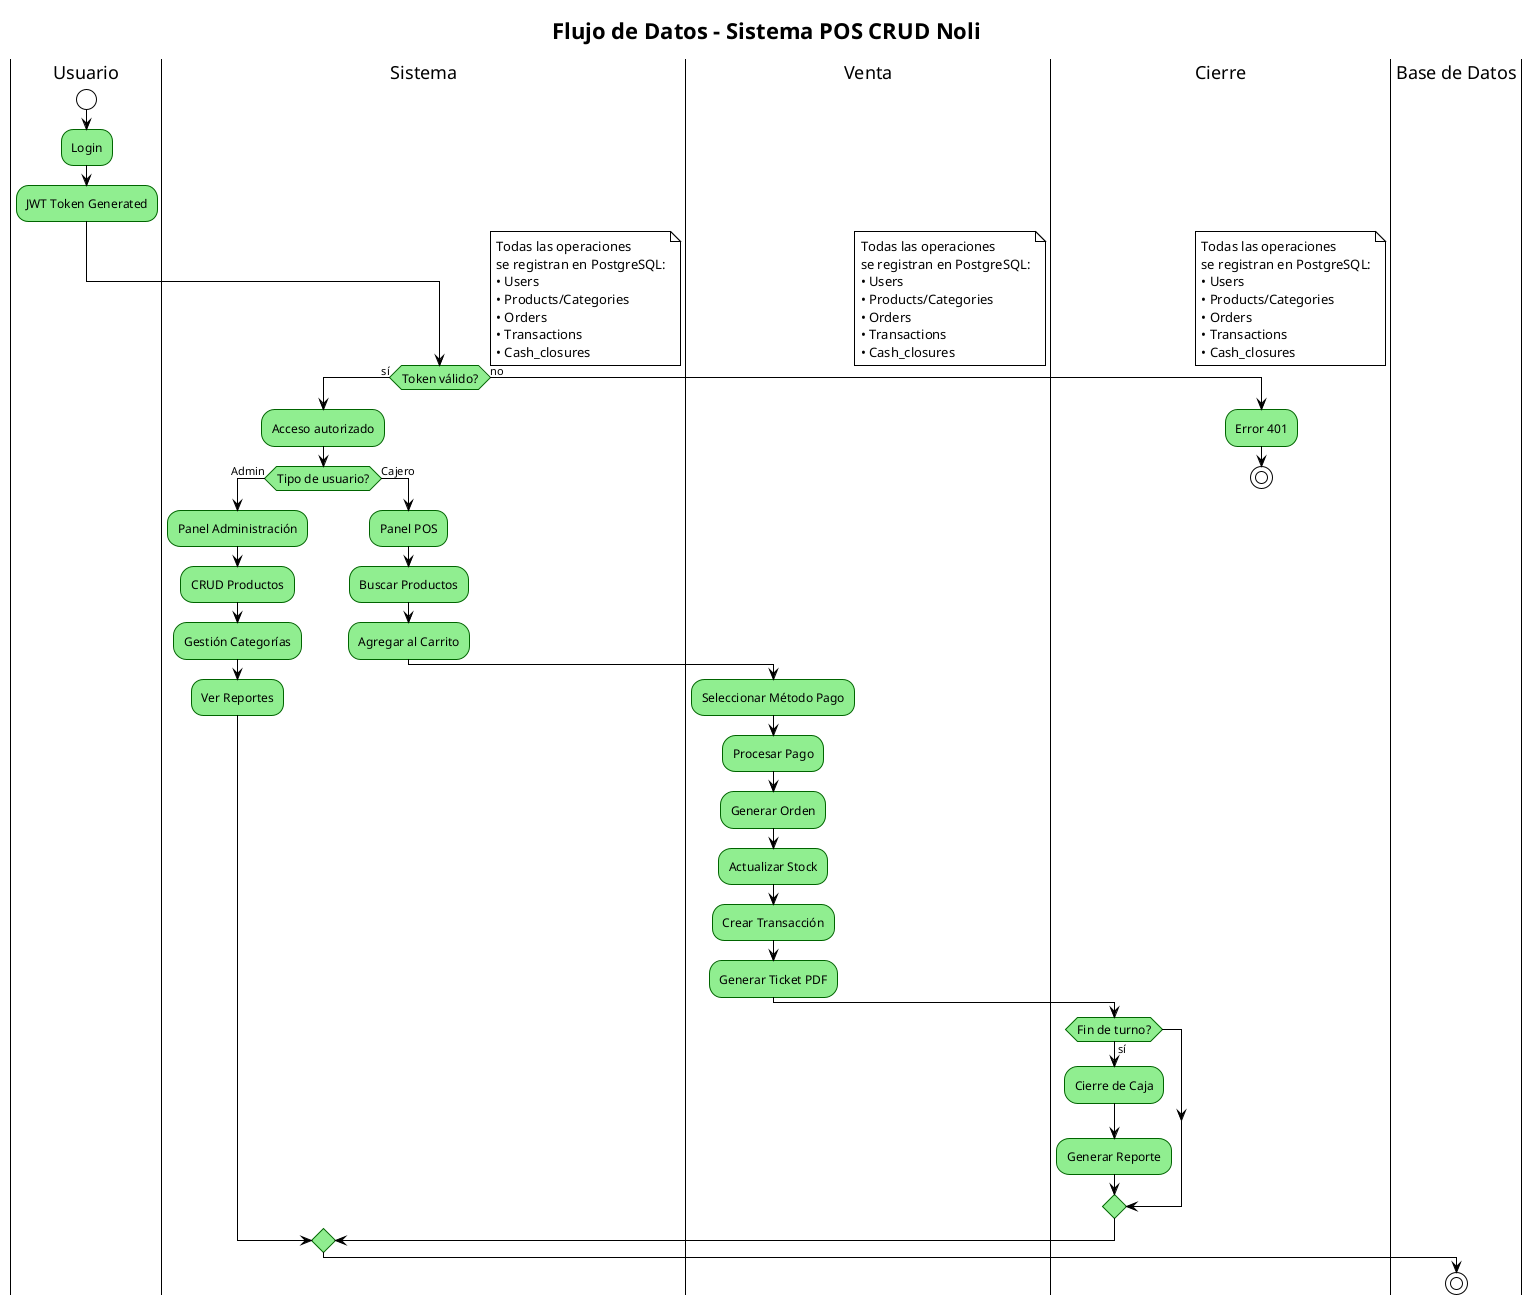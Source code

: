 @startuml
!theme plain
title Flujo de Datos - Sistema POS CRUD Noli

skinparam activity {
    BackgroundColor LightGreen
    BorderColor DarkGreen
    FontSize 12
}

|Usuario|
start
:Login;
:JWT Token Generated;

|Sistema|
if (Token válido?) then (sí)
    :Acceso autorizado;
    
    if (Tipo de usuario?) then (Admin)
        :Panel Administración;
        :CRUD Productos;
        :Gestión Categorías;
        :Ver Reportes;
    else (Cajero)
        :Panel POS;
        :Buscar Productos;
        :Agregar al Carrito;
        
        |Venta|
        :Seleccionar Método Pago;
        :Procesar Pago;
        :Generar Orden;
        :Actualizar Stock;
        :Crear Transacción;
        :Generar Ticket PDF;
        
        |Cierre|
        if (Fin de turno?) then (sí)
            :Cierre de Caja;
            :Generar Reporte;
        endif
    endif
else (no)
    :Error 401;
    stop
endif

|Base de Datos|
note right
  Todas las operaciones
  se registran en PostgreSQL:
  • Users
  • Products/Categories  
  • Orders
  • Transactions
  • Cash_closures
end note

stop
@enduml
